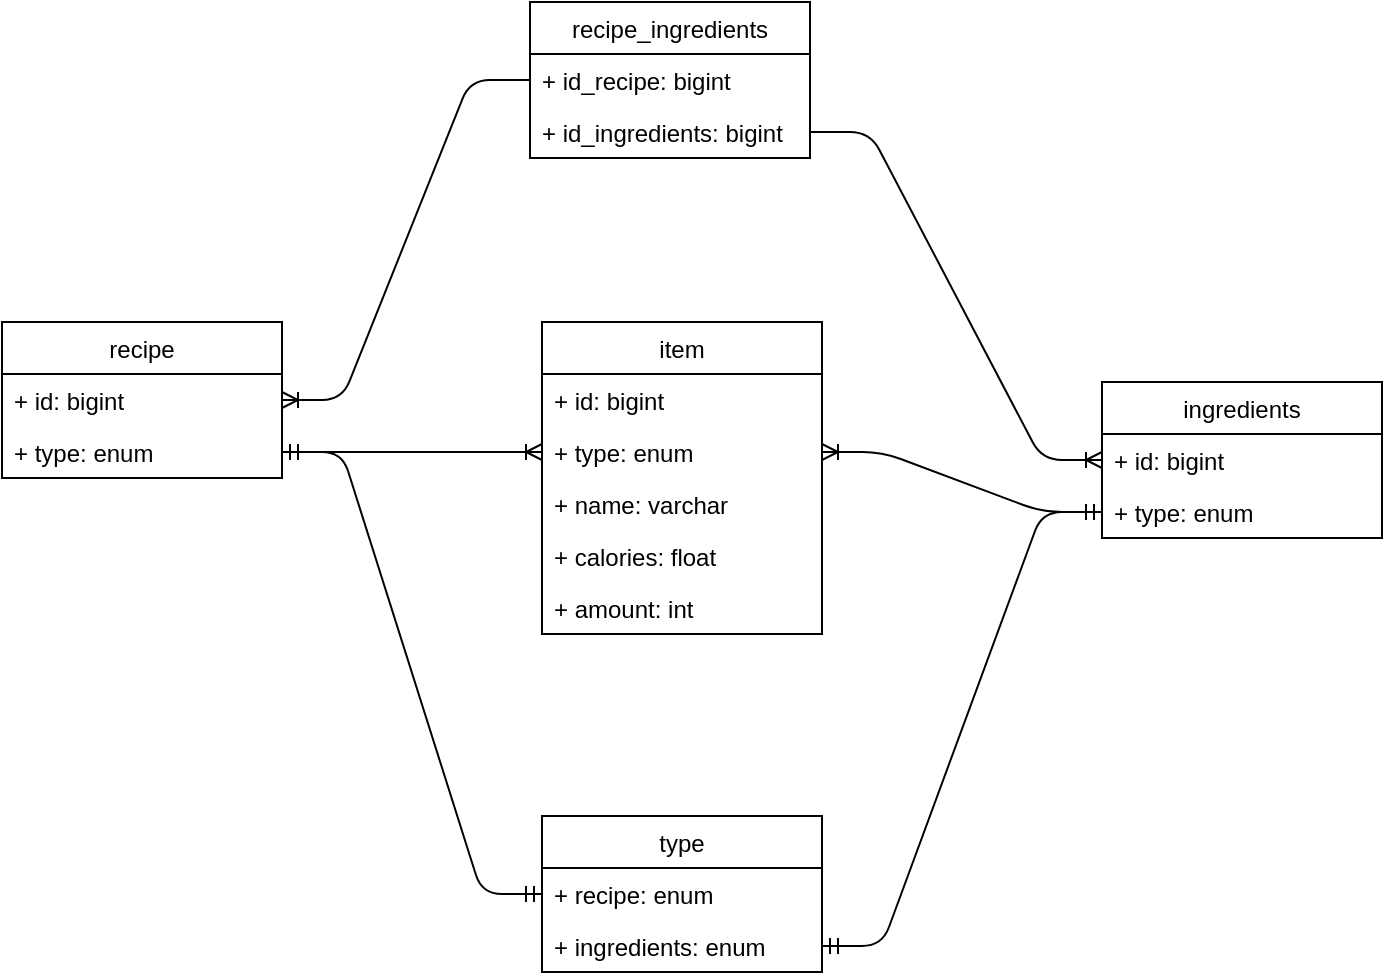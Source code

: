 <mxfile version="14.8.2" type="github">
  <diagram id="3Id29FnmtK9yHKQGpf35" name="Page-1">
    <mxGraphModel dx="1350" dy="793" grid="1" gridSize="10" guides="1" tooltips="1" connect="1" arrows="1" fold="1" page="1" pageScale="1" pageWidth="827" pageHeight="1169" math="0" shadow="0">
      <root>
        <mxCell id="0" />
        <mxCell id="1" parent="0" />
        <mxCell id="1V_xxpfhJ0ZoRhkQnonP-38" value="" style="edgeStyle=entityRelationEdgeStyle;fontSize=12;html=1;endArrow=ERoneToMany;" parent="1" source="1V_xxpfhJ0ZoRhkQnonP-45" target="1V_xxpfhJ0ZoRhkQnonP-58" edge="1">
          <mxGeometry width="100" height="100" relative="1" as="geometry">
            <mxPoint x="570" y="158" as="sourcePoint" />
            <mxPoint x="560" y="138" as="targetPoint" />
          </mxGeometry>
        </mxCell>
        <mxCell id="1V_xxpfhJ0ZoRhkQnonP-43" value="recipe" style="swimlane;fontStyle=0;childLayout=stackLayout;horizontal=1;startSize=26;fillColor=none;horizontalStack=0;resizeParent=1;resizeParentMax=0;resizeLast=0;collapsible=1;marginBottom=0;" parent="1" vertex="1">
          <mxGeometry x="80" y="260" width="140" height="78" as="geometry" />
        </mxCell>
        <mxCell id="1V_xxpfhJ0ZoRhkQnonP-44" value="+ id: bigint" style="text;strokeColor=none;fillColor=none;align=left;verticalAlign=top;spacingLeft=4;spacingRight=4;overflow=hidden;rotatable=0;points=[[0,0.5],[1,0.5]];portConstraint=eastwest;" parent="1V_xxpfhJ0ZoRhkQnonP-43" vertex="1">
          <mxGeometry y="26" width="140" height="26" as="geometry" />
        </mxCell>
        <mxCell id="1V_xxpfhJ0ZoRhkQnonP-45" value="+ type: enum" style="text;strokeColor=none;fillColor=none;align=left;verticalAlign=top;spacingLeft=4;spacingRight=4;overflow=hidden;rotatable=0;points=[[0,0.5],[1,0.5]];portConstraint=eastwest;" parent="1V_xxpfhJ0ZoRhkQnonP-43" vertex="1">
          <mxGeometry y="52" width="140" height="26" as="geometry" />
        </mxCell>
        <mxCell id="1V_xxpfhJ0ZoRhkQnonP-47" value="ingredients" style="swimlane;fontStyle=0;childLayout=stackLayout;horizontal=1;startSize=26;fillColor=none;horizontalStack=0;resizeParent=1;resizeParentMax=0;resizeLast=0;collapsible=1;marginBottom=0;" parent="1" vertex="1">
          <mxGeometry x="630" y="290" width="140" height="78" as="geometry" />
        </mxCell>
        <mxCell id="1V_xxpfhJ0ZoRhkQnonP-48" value="+ id: bigint" style="text;strokeColor=none;fillColor=none;align=left;verticalAlign=top;spacingLeft=4;spacingRight=4;overflow=hidden;rotatable=0;points=[[0,0.5],[1,0.5]];portConstraint=eastwest;" parent="1V_xxpfhJ0ZoRhkQnonP-47" vertex="1">
          <mxGeometry y="26" width="140" height="26" as="geometry" />
        </mxCell>
        <mxCell id="1V_xxpfhJ0ZoRhkQnonP-49" value="+ type: enum" style="text;strokeColor=none;fillColor=none;align=left;verticalAlign=top;spacingLeft=4;spacingRight=4;overflow=hidden;rotatable=0;points=[[0,0.5],[1,0.5]];portConstraint=eastwest;" parent="1V_xxpfhJ0ZoRhkQnonP-47" vertex="1">
          <mxGeometry y="52" width="140" height="26" as="geometry" />
        </mxCell>
        <mxCell id="1V_xxpfhJ0ZoRhkQnonP-50" value="recipe_ingredients" style="swimlane;fontStyle=0;childLayout=stackLayout;horizontal=1;startSize=26;fillColor=none;horizontalStack=0;resizeParent=1;resizeParentMax=0;resizeLast=0;collapsible=1;marginBottom=0;" parent="1" vertex="1">
          <mxGeometry x="344" y="100" width="140" height="78" as="geometry" />
        </mxCell>
        <mxCell id="1V_xxpfhJ0ZoRhkQnonP-51" value="+ id_recipe: bigint" style="text;strokeColor=none;fillColor=none;align=left;verticalAlign=top;spacingLeft=4;spacingRight=4;overflow=hidden;rotatable=0;points=[[0,0.5],[1,0.5]];portConstraint=eastwest;" parent="1V_xxpfhJ0ZoRhkQnonP-50" vertex="1">
          <mxGeometry y="26" width="140" height="26" as="geometry" />
        </mxCell>
        <mxCell id="1V_xxpfhJ0ZoRhkQnonP-52" value="+ id_ingredients: bigint" style="text;strokeColor=none;fillColor=none;align=left;verticalAlign=top;spacingLeft=4;spacingRight=4;overflow=hidden;rotatable=0;points=[[0,0.5],[1,0.5]];portConstraint=eastwest;" parent="1V_xxpfhJ0ZoRhkQnonP-50" vertex="1">
          <mxGeometry y="52" width="140" height="26" as="geometry" />
        </mxCell>
        <mxCell id="1V_xxpfhJ0ZoRhkQnonP-54" value="" style="edgeStyle=entityRelationEdgeStyle;fontSize=12;html=1;endArrow=ERoneToMany;" parent="1" source="1V_xxpfhJ0ZoRhkQnonP-52" target="1V_xxpfhJ0ZoRhkQnonP-48" edge="1">
          <mxGeometry width="100" height="100" relative="1" as="geometry">
            <mxPoint x="450" y="467" as="sourcePoint" />
            <mxPoint x="540" y="431" as="targetPoint" />
          </mxGeometry>
        </mxCell>
        <mxCell id="1V_xxpfhJ0ZoRhkQnonP-55" value="" style="edgeStyle=entityRelationEdgeStyle;fontSize=12;html=1;endArrow=ERoneToMany;" parent="1" source="1V_xxpfhJ0ZoRhkQnonP-51" target="1V_xxpfhJ0ZoRhkQnonP-44" edge="1">
          <mxGeometry width="100" height="100" relative="1" as="geometry">
            <mxPoint x="310" y="290" as="sourcePoint" />
            <mxPoint x="230" y="270" as="targetPoint" />
          </mxGeometry>
        </mxCell>
        <mxCell id="1V_xxpfhJ0ZoRhkQnonP-56" value="item" style="swimlane;fontStyle=0;childLayout=stackLayout;horizontal=1;startSize=26;fillColor=none;horizontalStack=0;resizeParent=1;resizeParentMax=0;resizeLast=0;collapsible=1;marginBottom=0;" parent="1" vertex="1">
          <mxGeometry x="350" y="260" width="140" height="156" as="geometry" />
        </mxCell>
        <mxCell id="1V_xxpfhJ0ZoRhkQnonP-57" value="+ id: bigint" style="text;strokeColor=none;fillColor=none;align=left;verticalAlign=top;spacingLeft=4;spacingRight=4;overflow=hidden;rotatable=0;points=[[0,0.5],[1,0.5]];portConstraint=eastwest;" parent="1V_xxpfhJ0ZoRhkQnonP-56" vertex="1">
          <mxGeometry y="26" width="140" height="26" as="geometry" />
        </mxCell>
        <mxCell id="1V_xxpfhJ0ZoRhkQnonP-58" value="+ type: enum" style="text;strokeColor=none;fillColor=none;align=left;verticalAlign=top;spacingLeft=4;spacingRight=4;overflow=hidden;rotatable=0;points=[[0,0.5],[1,0.5]];portConstraint=eastwest;" parent="1V_xxpfhJ0ZoRhkQnonP-56" vertex="1">
          <mxGeometry y="52" width="140" height="26" as="geometry" />
        </mxCell>
        <mxCell id="1V_xxpfhJ0ZoRhkQnonP-60" value="+ name: varchar" style="text;strokeColor=none;fillColor=none;align=left;verticalAlign=top;spacingLeft=4;spacingRight=4;overflow=hidden;rotatable=0;points=[[0,0.5],[1,0.5]];portConstraint=eastwest;" parent="1V_xxpfhJ0ZoRhkQnonP-56" vertex="1">
          <mxGeometry y="78" width="140" height="26" as="geometry" />
        </mxCell>
        <mxCell id="1V_xxpfhJ0ZoRhkQnonP-59" value="+ calories: float" style="text;strokeColor=none;fillColor=none;align=left;verticalAlign=top;spacingLeft=4;spacingRight=4;overflow=hidden;rotatable=0;points=[[0,0.5],[1,0.5]];portConstraint=eastwest;" parent="1V_xxpfhJ0ZoRhkQnonP-56" vertex="1">
          <mxGeometry y="104" width="140" height="26" as="geometry" />
        </mxCell>
        <mxCell id="1V_xxpfhJ0ZoRhkQnonP-61" value="+ amount: int" style="text;strokeColor=none;fillColor=none;align=left;verticalAlign=top;spacingLeft=4;spacingRight=4;overflow=hidden;rotatable=0;points=[[0,0.5],[1,0.5]];portConstraint=eastwest;" parent="1V_xxpfhJ0ZoRhkQnonP-56" vertex="1">
          <mxGeometry y="130" width="140" height="26" as="geometry" />
        </mxCell>
        <mxCell id="1V_xxpfhJ0ZoRhkQnonP-62" value="" style="edgeStyle=entityRelationEdgeStyle;fontSize=12;html=1;endArrow=ERoneToMany;" parent="1" source="1V_xxpfhJ0ZoRhkQnonP-49" target="1V_xxpfhJ0ZoRhkQnonP-58" edge="1">
          <mxGeometry width="100" height="100" relative="1" as="geometry">
            <mxPoint x="510" y="440" as="sourcePoint" />
            <mxPoint x="654" y="170" as="targetPoint" />
          </mxGeometry>
        </mxCell>
        <mxCell id="K2rNT-SGXr4vGU-Dk4W--1" value="type" style="swimlane;fontStyle=0;childLayout=stackLayout;horizontal=1;startSize=26;fillColor=none;horizontalStack=0;resizeParent=1;resizeParentMax=0;resizeLast=0;collapsible=1;marginBottom=0;" vertex="1" parent="1">
          <mxGeometry x="350" y="507" width="140" height="78" as="geometry" />
        </mxCell>
        <mxCell id="K2rNT-SGXr4vGU-Dk4W--2" value="+ recipe: enum" style="text;strokeColor=none;fillColor=none;align=left;verticalAlign=top;spacingLeft=4;spacingRight=4;overflow=hidden;rotatable=0;points=[[0,0.5],[1,0.5]];portConstraint=eastwest;" vertex="1" parent="K2rNT-SGXr4vGU-Dk4W--1">
          <mxGeometry y="26" width="140" height="26" as="geometry" />
        </mxCell>
        <mxCell id="K2rNT-SGXr4vGU-Dk4W--3" value="+ ingredients: enum" style="text;strokeColor=none;fillColor=none;align=left;verticalAlign=top;spacingLeft=4;spacingRight=4;overflow=hidden;rotatable=0;points=[[0,0.5],[1,0.5]];portConstraint=eastwest;" vertex="1" parent="K2rNT-SGXr4vGU-Dk4W--1">
          <mxGeometry y="52" width="140" height="26" as="geometry" />
        </mxCell>
        <mxCell id="K2rNT-SGXr4vGU-Dk4W--4" value="" style="edgeStyle=entityRelationEdgeStyle;fontSize=12;html=1;endArrow=ERmandOne;startArrow=ERmandOne;" edge="1" parent="1" source="1V_xxpfhJ0ZoRhkQnonP-45" target="K2rNT-SGXr4vGU-Dk4W--2">
          <mxGeometry width="100" height="100" relative="1" as="geometry">
            <mxPoint x="180" y="740" as="sourcePoint" />
            <mxPoint x="280" y="640" as="targetPoint" />
          </mxGeometry>
        </mxCell>
        <mxCell id="K2rNT-SGXr4vGU-Dk4W--5" value="" style="edgeStyle=entityRelationEdgeStyle;fontSize=12;html=1;endArrow=ERmandOne;startArrow=ERmandOne;" edge="1" parent="1" source="K2rNT-SGXr4vGU-Dk4W--3" target="1V_xxpfhJ0ZoRhkQnonP-49">
          <mxGeometry width="100" height="100" relative="1" as="geometry">
            <mxPoint x="460" y="680" as="sourcePoint" />
            <mxPoint x="560" y="580" as="targetPoint" />
          </mxGeometry>
        </mxCell>
      </root>
    </mxGraphModel>
  </diagram>
</mxfile>
